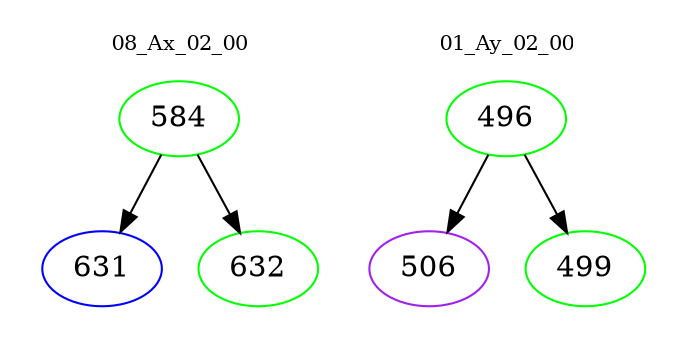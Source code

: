 digraph{
subgraph cluster_0 {
color = white
label = "08_Ax_02_00";
fontsize=10;
T0_584 [label="584", color="green"]
T0_584 -> T0_631 [color="black"]
T0_631 [label="631", color="blue"]
T0_584 -> T0_632 [color="black"]
T0_632 [label="632", color="green"]
}
subgraph cluster_1 {
color = white
label = "01_Ay_02_00";
fontsize=10;
T1_496 [label="496", color="green"]
T1_496 -> T1_506 [color="black"]
T1_506 [label="506", color="purple"]
T1_496 -> T1_499 [color="black"]
T1_499 [label="499", color="green"]
}
}
